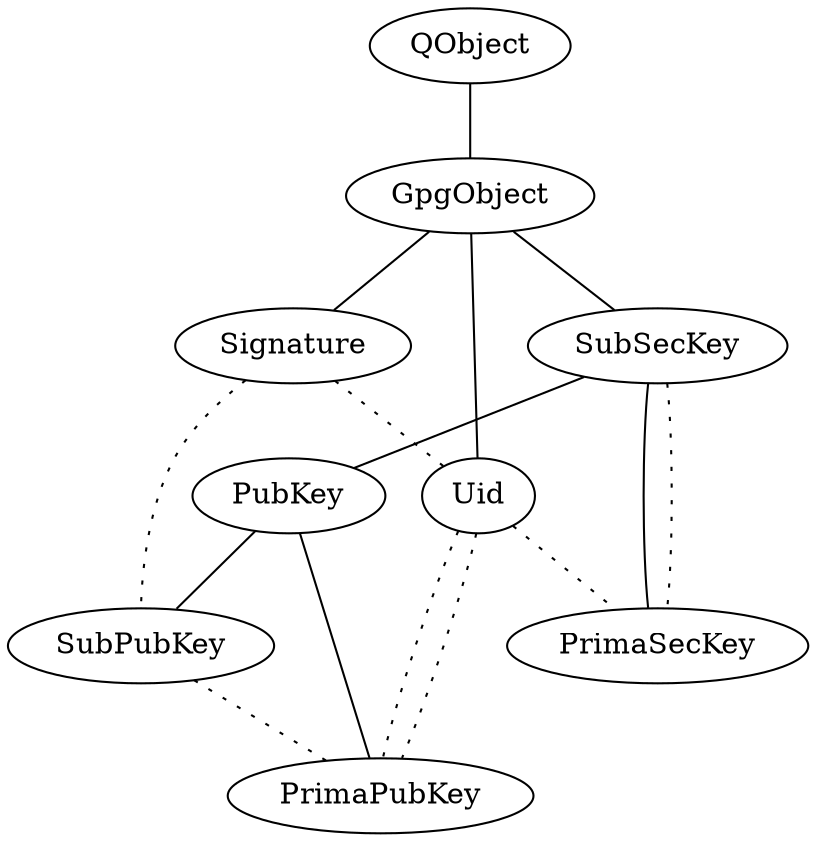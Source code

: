 graph G {
	QObject -- GpgObject;
	PubKey -- PrimaPubKey;
	SubSecKey -- PrimaSecKey;
	SubSecKey -- PubKey;
	GpgObject -- Signature;
	PubKey -- SubPubKey;
	GpgObject -- SubSecKey;
	GpgObject -- Uid;
	Uid -- PrimaSecKey [style=dotted];
	Signature -- Uid [style=dotted];
	SubPubKey -- PrimaPubKey [style=dotted];
	SubSecKey -- PrimaSecKey [style=dotted];
	Signature -- SubPubKey [style=dotted];
	Uid -- PrimaPubKey [style=dotted];
	Uid -- PrimaPubKey [style=dotted];
}

